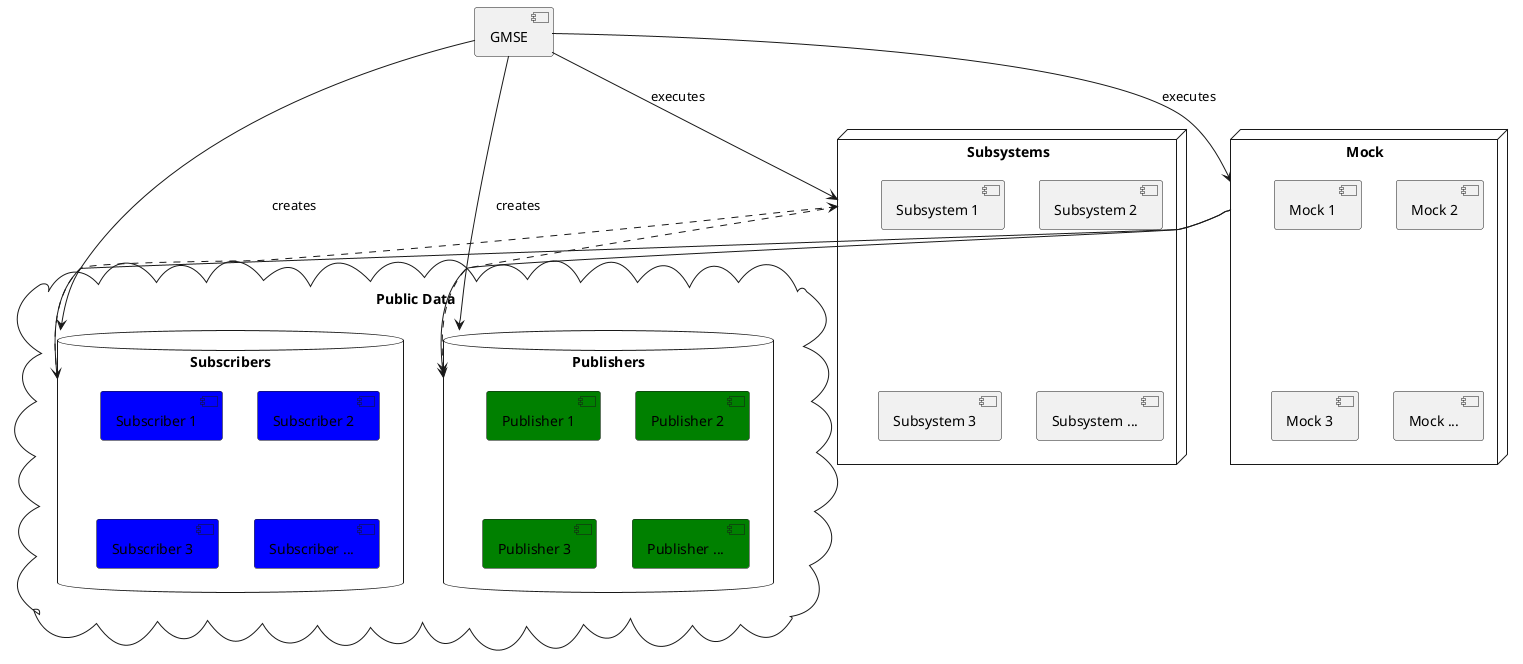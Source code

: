 @startuml
cloud "Public Data"{
  database Publishers{
          [Publisher 1] #Green
          [Publisher 2] #Green
          [Publisher 3] #Green
          [Publisher ...] #Green
  }

  database Subscribers{
          [Subscriber 1] #Blue
          [Subscriber 2] #Blue
          [Subscriber 3] #Blue
          [Subscriber ...] #Blue
  }
}

node Subsystems {
        [Subsystem 1]
        [Subsystem 2]
        [Subsystem 3]
        [Subsystem ...]
}

node Mock {
        [Mock 1]
        [Mock 2]
        [Mock 3]
        [Mock ...]
}

[GMSE] --> [Publishers] : creates
[GMSE] --> [Subscribers] : creates
[GMSE] --> [Subsystems] : executes
[GMSE] --> [Mock] : executes
[Mock] --> [Publishers]
[Mock] --> [Subscribers]
[Subsystems]  ..> [Publishers]
[Subscribers] ..> [Subsystems]

@enduml

